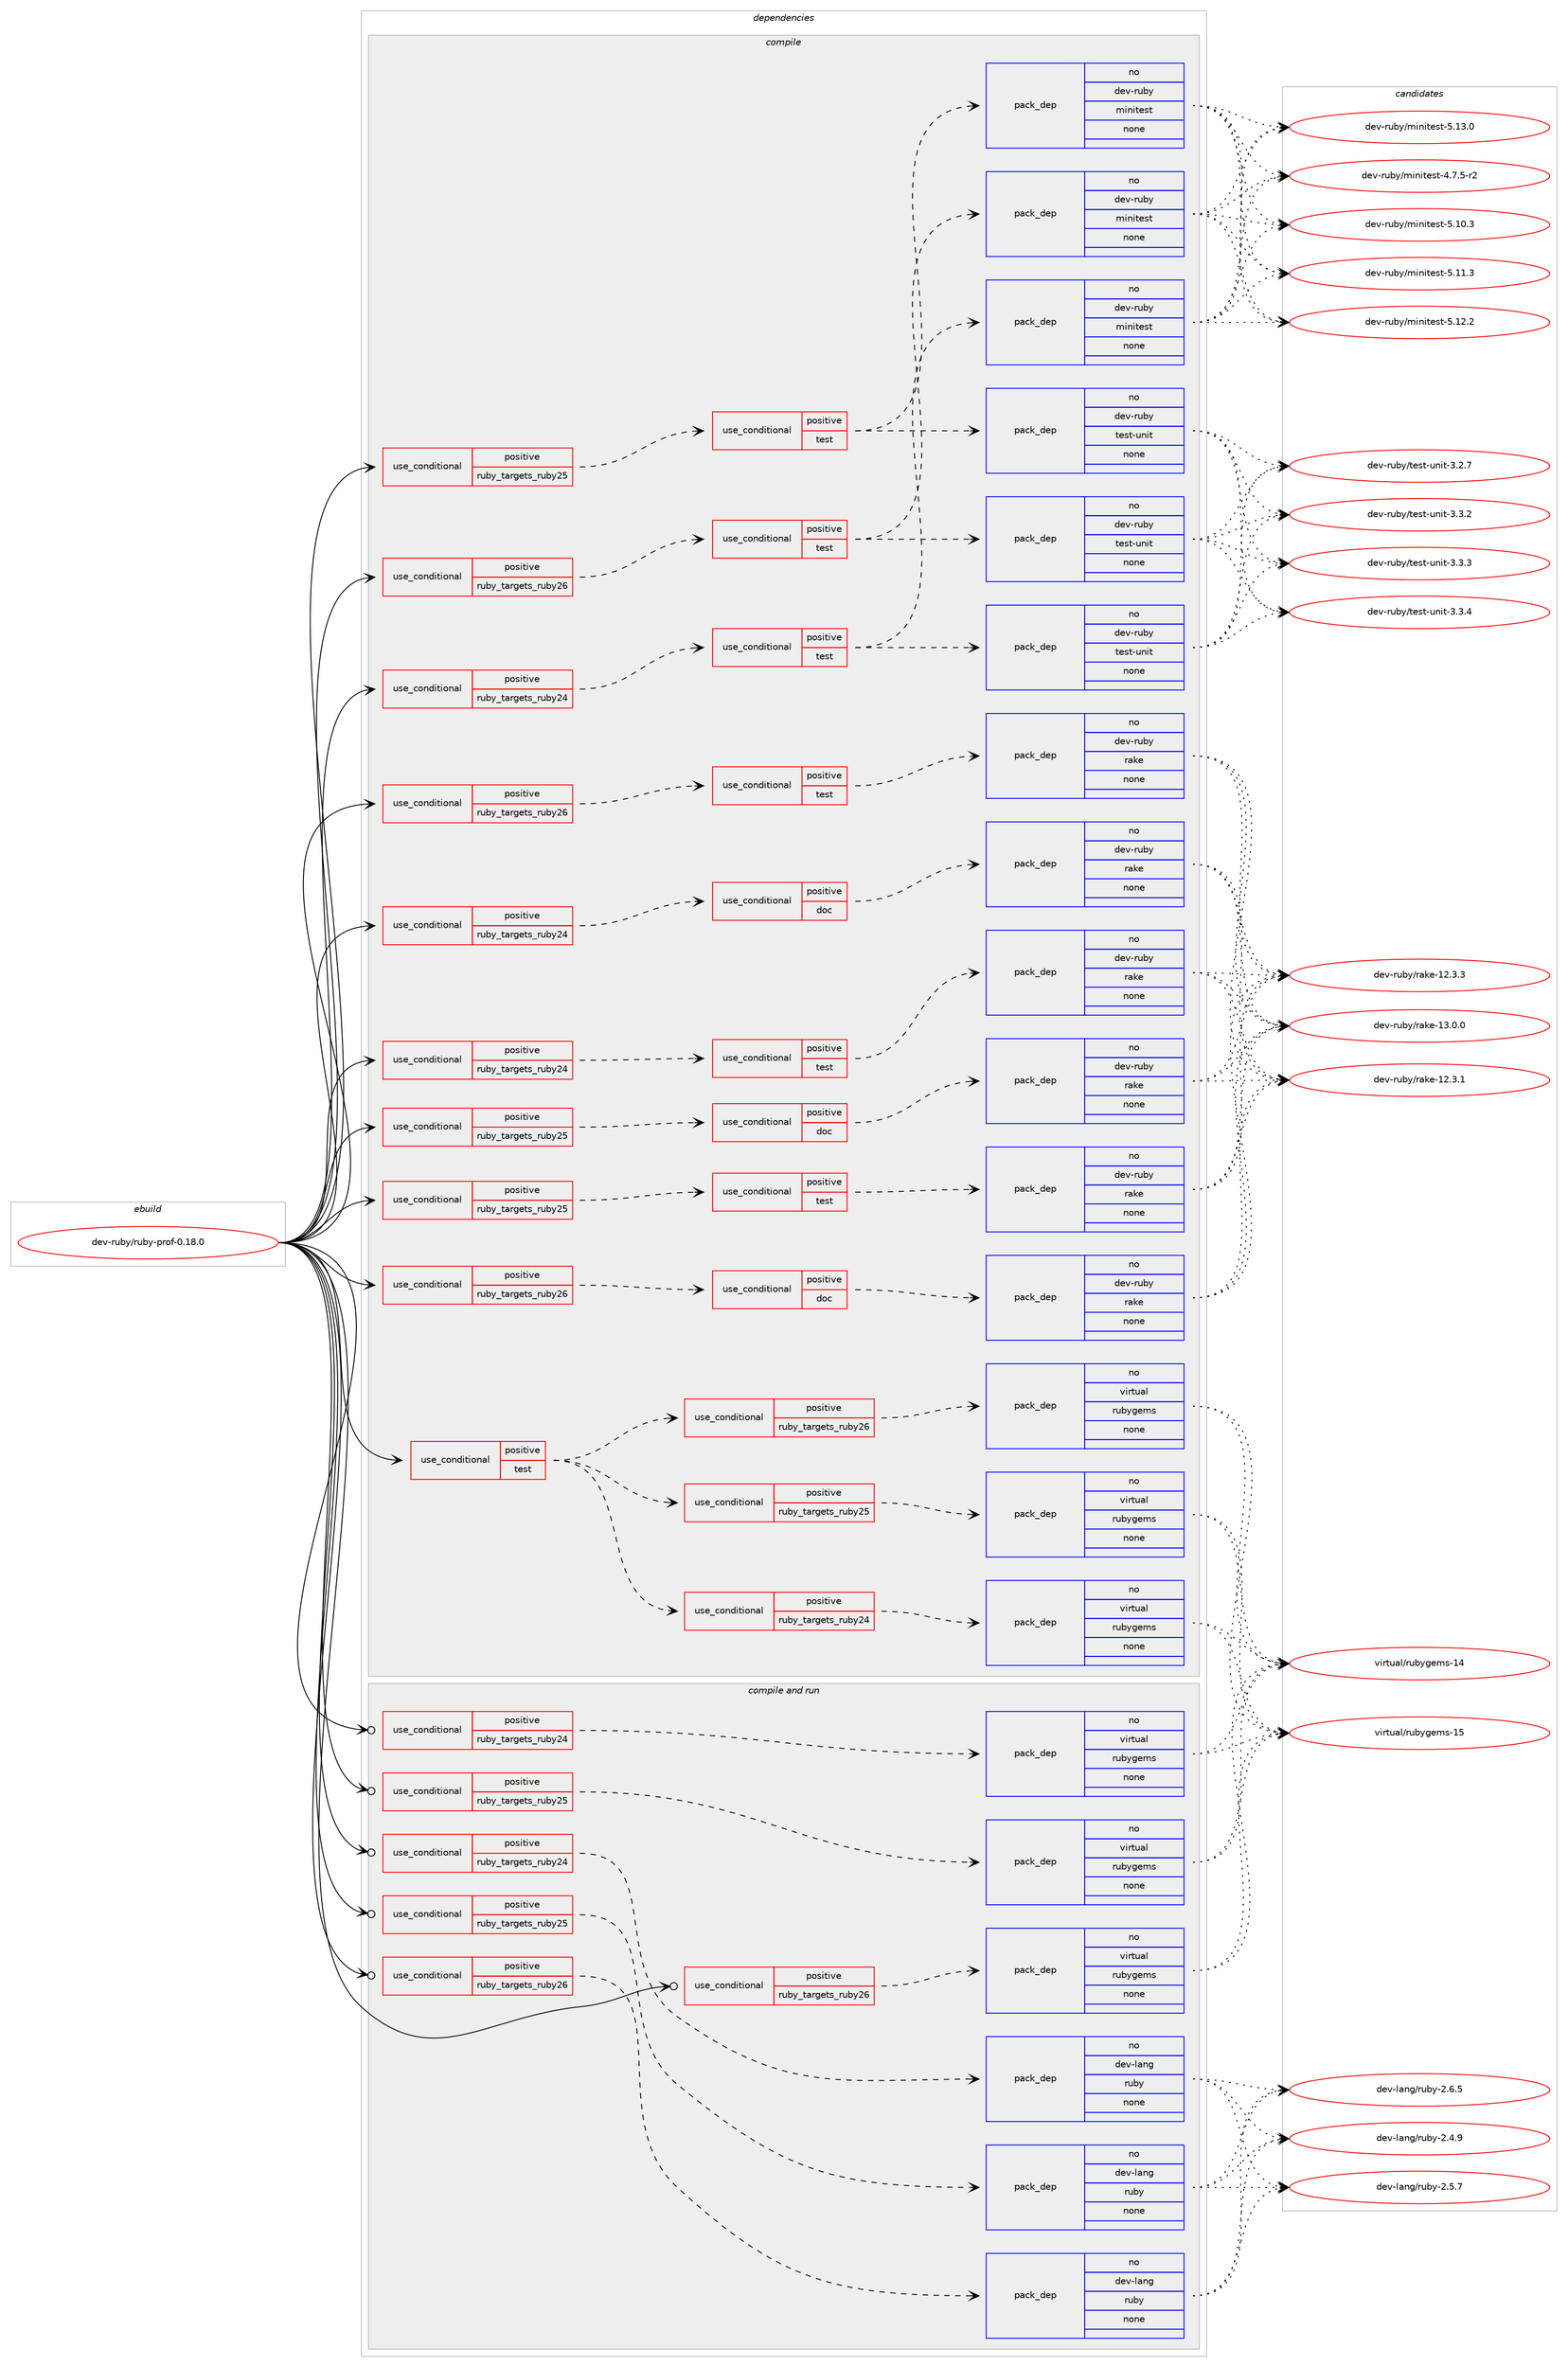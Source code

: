 digraph prolog {

# *************
# Graph options
# *************

newrank=true;
concentrate=true;
compound=true;
graph [rankdir=LR,fontname=Helvetica,fontsize=10,ranksep=1.5];#, ranksep=2.5, nodesep=0.2];
edge  [arrowhead=vee];
node  [fontname=Helvetica,fontsize=10];

# **********
# The ebuild
# **********

subgraph cluster_leftcol {
color=gray;
rank=same;
label=<<i>ebuild</i>>;
id [label="dev-ruby/ruby-prof-0.18.0", color=red, width=4, href="../dev-ruby/ruby-prof-0.18.0.svg"];
}

# ****************
# The dependencies
# ****************

subgraph cluster_midcol {
color=gray;
label=<<i>dependencies</i>>;
subgraph cluster_compile {
fillcolor="#eeeeee";
style=filled;
label=<<i>compile</i>>;
subgraph cond176063 {
dependency712698 [label=<<TABLE BORDER="0" CELLBORDER="1" CELLSPACING="0" CELLPADDING="4"><TR><TD ROWSPAN="3" CELLPADDING="10">use_conditional</TD></TR><TR><TD>positive</TD></TR><TR><TD>ruby_targets_ruby24</TD></TR></TABLE>>, shape=none, color=red];
subgraph cond176064 {
dependency712699 [label=<<TABLE BORDER="0" CELLBORDER="1" CELLSPACING="0" CELLPADDING="4"><TR><TD ROWSPAN="3" CELLPADDING="10">use_conditional</TD></TR><TR><TD>positive</TD></TR><TR><TD>doc</TD></TR></TABLE>>, shape=none, color=red];
subgraph pack524605 {
dependency712700 [label=<<TABLE BORDER="0" CELLBORDER="1" CELLSPACING="0" CELLPADDING="4" WIDTH="220"><TR><TD ROWSPAN="6" CELLPADDING="30">pack_dep</TD></TR><TR><TD WIDTH="110">no</TD></TR><TR><TD>dev-ruby</TD></TR><TR><TD>rake</TD></TR><TR><TD>none</TD></TR><TR><TD></TD></TR></TABLE>>, shape=none, color=blue];
}
dependency712699:e -> dependency712700:w [weight=20,style="dashed",arrowhead="vee"];
}
dependency712698:e -> dependency712699:w [weight=20,style="dashed",arrowhead="vee"];
}
id:e -> dependency712698:w [weight=20,style="solid",arrowhead="vee"];
subgraph cond176065 {
dependency712701 [label=<<TABLE BORDER="0" CELLBORDER="1" CELLSPACING="0" CELLPADDING="4"><TR><TD ROWSPAN="3" CELLPADDING="10">use_conditional</TD></TR><TR><TD>positive</TD></TR><TR><TD>ruby_targets_ruby24</TD></TR></TABLE>>, shape=none, color=red];
subgraph cond176066 {
dependency712702 [label=<<TABLE BORDER="0" CELLBORDER="1" CELLSPACING="0" CELLPADDING="4"><TR><TD ROWSPAN="3" CELLPADDING="10">use_conditional</TD></TR><TR><TD>positive</TD></TR><TR><TD>test</TD></TR></TABLE>>, shape=none, color=red];
subgraph pack524606 {
dependency712703 [label=<<TABLE BORDER="0" CELLBORDER="1" CELLSPACING="0" CELLPADDING="4" WIDTH="220"><TR><TD ROWSPAN="6" CELLPADDING="30">pack_dep</TD></TR><TR><TD WIDTH="110">no</TD></TR><TR><TD>dev-ruby</TD></TR><TR><TD>rake</TD></TR><TR><TD>none</TD></TR><TR><TD></TD></TR></TABLE>>, shape=none, color=blue];
}
dependency712702:e -> dependency712703:w [weight=20,style="dashed",arrowhead="vee"];
}
dependency712701:e -> dependency712702:w [weight=20,style="dashed",arrowhead="vee"];
}
id:e -> dependency712701:w [weight=20,style="solid",arrowhead="vee"];
subgraph cond176067 {
dependency712704 [label=<<TABLE BORDER="0" CELLBORDER="1" CELLSPACING="0" CELLPADDING="4"><TR><TD ROWSPAN="3" CELLPADDING="10">use_conditional</TD></TR><TR><TD>positive</TD></TR><TR><TD>ruby_targets_ruby24</TD></TR></TABLE>>, shape=none, color=red];
subgraph cond176068 {
dependency712705 [label=<<TABLE BORDER="0" CELLBORDER="1" CELLSPACING="0" CELLPADDING="4"><TR><TD ROWSPAN="3" CELLPADDING="10">use_conditional</TD></TR><TR><TD>positive</TD></TR><TR><TD>test</TD></TR></TABLE>>, shape=none, color=red];
subgraph pack524607 {
dependency712706 [label=<<TABLE BORDER="0" CELLBORDER="1" CELLSPACING="0" CELLPADDING="4" WIDTH="220"><TR><TD ROWSPAN="6" CELLPADDING="30">pack_dep</TD></TR><TR><TD WIDTH="110">no</TD></TR><TR><TD>dev-ruby</TD></TR><TR><TD>test-unit</TD></TR><TR><TD>none</TD></TR><TR><TD></TD></TR></TABLE>>, shape=none, color=blue];
}
dependency712705:e -> dependency712706:w [weight=20,style="dashed",arrowhead="vee"];
subgraph pack524608 {
dependency712707 [label=<<TABLE BORDER="0" CELLBORDER="1" CELLSPACING="0" CELLPADDING="4" WIDTH="220"><TR><TD ROWSPAN="6" CELLPADDING="30">pack_dep</TD></TR><TR><TD WIDTH="110">no</TD></TR><TR><TD>dev-ruby</TD></TR><TR><TD>minitest</TD></TR><TR><TD>none</TD></TR><TR><TD></TD></TR></TABLE>>, shape=none, color=blue];
}
dependency712705:e -> dependency712707:w [weight=20,style="dashed",arrowhead="vee"];
}
dependency712704:e -> dependency712705:w [weight=20,style="dashed",arrowhead="vee"];
}
id:e -> dependency712704:w [weight=20,style="solid",arrowhead="vee"];
subgraph cond176069 {
dependency712708 [label=<<TABLE BORDER="0" CELLBORDER="1" CELLSPACING="0" CELLPADDING="4"><TR><TD ROWSPAN="3" CELLPADDING="10">use_conditional</TD></TR><TR><TD>positive</TD></TR><TR><TD>ruby_targets_ruby25</TD></TR></TABLE>>, shape=none, color=red];
subgraph cond176070 {
dependency712709 [label=<<TABLE BORDER="0" CELLBORDER="1" CELLSPACING="0" CELLPADDING="4"><TR><TD ROWSPAN="3" CELLPADDING="10">use_conditional</TD></TR><TR><TD>positive</TD></TR><TR><TD>doc</TD></TR></TABLE>>, shape=none, color=red];
subgraph pack524609 {
dependency712710 [label=<<TABLE BORDER="0" CELLBORDER="1" CELLSPACING="0" CELLPADDING="4" WIDTH="220"><TR><TD ROWSPAN="6" CELLPADDING="30">pack_dep</TD></TR><TR><TD WIDTH="110">no</TD></TR><TR><TD>dev-ruby</TD></TR><TR><TD>rake</TD></TR><TR><TD>none</TD></TR><TR><TD></TD></TR></TABLE>>, shape=none, color=blue];
}
dependency712709:e -> dependency712710:w [weight=20,style="dashed",arrowhead="vee"];
}
dependency712708:e -> dependency712709:w [weight=20,style="dashed",arrowhead="vee"];
}
id:e -> dependency712708:w [weight=20,style="solid",arrowhead="vee"];
subgraph cond176071 {
dependency712711 [label=<<TABLE BORDER="0" CELLBORDER="1" CELLSPACING="0" CELLPADDING="4"><TR><TD ROWSPAN="3" CELLPADDING="10">use_conditional</TD></TR><TR><TD>positive</TD></TR><TR><TD>ruby_targets_ruby25</TD></TR></TABLE>>, shape=none, color=red];
subgraph cond176072 {
dependency712712 [label=<<TABLE BORDER="0" CELLBORDER="1" CELLSPACING="0" CELLPADDING="4"><TR><TD ROWSPAN="3" CELLPADDING="10">use_conditional</TD></TR><TR><TD>positive</TD></TR><TR><TD>test</TD></TR></TABLE>>, shape=none, color=red];
subgraph pack524610 {
dependency712713 [label=<<TABLE BORDER="0" CELLBORDER="1" CELLSPACING="0" CELLPADDING="4" WIDTH="220"><TR><TD ROWSPAN="6" CELLPADDING="30">pack_dep</TD></TR><TR><TD WIDTH="110">no</TD></TR><TR><TD>dev-ruby</TD></TR><TR><TD>rake</TD></TR><TR><TD>none</TD></TR><TR><TD></TD></TR></TABLE>>, shape=none, color=blue];
}
dependency712712:e -> dependency712713:w [weight=20,style="dashed",arrowhead="vee"];
}
dependency712711:e -> dependency712712:w [weight=20,style="dashed",arrowhead="vee"];
}
id:e -> dependency712711:w [weight=20,style="solid",arrowhead="vee"];
subgraph cond176073 {
dependency712714 [label=<<TABLE BORDER="0" CELLBORDER="1" CELLSPACING="0" CELLPADDING="4"><TR><TD ROWSPAN="3" CELLPADDING="10">use_conditional</TD></TR><TR><TD>positive</TD></TR><TR><TD>ruby_targets_ruby25</TD></TR></TABLE>>, shape=none, color=red];
subgraph cond176074 {
dependency712715 [label=<<TABLE BORDER="0" CELLBORDER="1" CELLSPACING="0" CELLPADDING="4"><TR><TD ROWSPAN="3" CELLPADDING="10">use_conditional</TD></TR><TR><TD>positive</TD></TR><TR><TD>test</TD></TR></TABLE>>, shape=none, color=red];
subgraph pack524611 {
dependency712716 [label=<<TABLE BORDER="0" CELLBORDER="1" CELLSPACING="0" CELLPADDING="4" WIDTH="220"><TR><TD ROWSPAN="6" CELLPADDING="30">pack_dep</TD></TR><TR><TD WIDTH="110">no</TD></TR><TR><TD>dev-ruby</TD></TR><TR><TD>test-unit</TD></TR><TR><TD>none</TD></TR><TR><TD></TD></TR></TABLE>>, shape=none, color=blue];
}
dependency712715:e -> dependency712716:w [weight=20,style="dashed",arrowhead="vee"];
subgraph pack524612 {
dependency712717 [label=<<TABLE BORDER="0" CELLBORDER="1" CELLSPACING="0" CELLPADDING="4" WIDTH="220"><TR><TD ROWSPAN="6" CELLPADDING="30">pack_dep</TD></TR><TR><TD WIDTH="110">no</TD></TR><TR><TD>dev-ruby</TD></TR><TR><TD>minitest</TD></TR><TR><TD>none</TD></TR><TR><TD></TD></TR></TABLE>>, shape=none, color=blue];
}
dependency712715:e -> dependency712717:w [weight=20,style="dashed",arrowhead="vee"];
}
dependency712714:e -> dependency712715:w [weight=20,style="dashed",arrowhead="vee"];
}
id:e -> dependency712714:w [weight=20,style="solid",arrowhead="vee"];
subgraph cond176075 {
dependency712718 [label=<<TABLE BORDER="0" CELLBORDER="1" CELLSPACING="0" CELLPADDING="4"><TR><TD ROWSPAN="3" CELLPADDING="10">use_conditional</TD></TR><TR><TD>positive</TD></TR><TR><TD>ruby_targets_ruby26</TD></TR></TABLE>>, shape=none, color=red];
subgraph cond176076 {
dependency712719 [label=<<TABLE BORDER="0" CELLBORDER="1" CELLSPACING="0" CELLPADDING="4"><TR><TD ROWSPAN="3" CELLPADDING="10">use_conditional</TD></TR><TR><TD>positive</TD></TR><TR><TD>doc</TD></TR></TABLE>>, shape=none, color=red];
subgraph pack524613 {
dependency712720 [label=<<TABLE BORDER="0" CELLBORDER="1" CELLSPACING="0" CELLPADDING="4" WIDTH="220"><TR><TD ROWSPAN="6" CELLPADDING="30">pack_dep</TD></TR><TR><TD WIDTH="110">no</TD></TR><TR><TD>dev-ruby</TD></TR><TR><TD>rake</TD></TR><TR><TD>none</TD></TR><TR><TD></TD></TR></TABLE>>, shape=none, color=blue];
}
dependency712719:e -> dependency712720:w [weight=20,style="dashed",arrowhead="vee"];
}
dependency712718:e -> dependency712719:w [weight=20,style="dashed",arrowhead="vee"];
}
id:e -> dependency712718:w [weight=20,style="solid",arrowhead="vee"];
subgraph cond176077 {
dependency712721 [label=<<TABLE BORDER="0" CELLBORDER="1" CELLSPACING="0" CELLPADDING="4"><TR><TD ROWSPAN="3" CELLPADDING="10">use_conditional</TD></TR><TR><TD>positive</TD></TR><TR><TD>ruby_targets_ruby26</TD></TR></TABLE>>, shape=none, color=red];
subgraph cond176078 {
dependency712722 [label=<<TABLE BORDER="0" CELLBORDER="1" CELLSPACING="0" CELLPADDING="4"><TR><TD ROWSPAN="3" CELLPADDING="10">use_conditional</TD></TR><TR><TD>positive</TD></TR><TR><TD>test</TD></TR></TABLE>>, shape=none, color=red];
subgraph pack524614 {
dependency712723 [label=<<TABLE BORDER="0" CELLBORDER="1" CELLSPACING="0" CELLPADDING="4" WIDTH="220"><TR><TD ROWSPAN="6" CELLPADDING="30">pack_dep</TD></TR><TR><TD WIDTH="110">no</TD></TR><TR><TD>dev-ruby</TD></TR><TR><TD>rake</TD></TR><TR><TD>none</TD></TR><TR><TD></TD></TR></TABLE>>, shape=none, color=blue];
}
dependency712722:e -> dependency712723:w [weight=20,style="dashed",arrowhead="vee"];
}
dependency712721:e -> dependency712722:w [weight=20,style="dashed",arrowhead="vee"];
}
id:e -> dependency712721:w [weight=20,style="solid",arrowhead="vee"];
subgraph cond176079 {
dependency712724 [label=<<TABLE BORDER="0" CELLBORDER="1" CELLSPACING="0" CELLPADDING="4"><TR><TD ROWSPAN="3" CELLPADDING="10">use_conditional</TD></TR><TR><TD>positive</TD></TR><TR><TD>ruby_targets_ruby26</TD></TR></TABLE>>, shape=none, color=red];
subgraph cond176080 {
dependency712725 [label=<<TABLE BORDER="0" CELLBORDER="1" CELLSPACING="0" CELLPADDING="4"><TR><TD ROWSPAN="3" CELLPADDING="10">use_conditional</TD></TR><TR><TD>positive</TD></TR><TR><TD>test</TD></TR></TABLE>>, shape=none, color=red];
subgraph pack524615 {
dependency712726 [label=<<TABLE BORDER="0" CELLBORDER="1" CELLSPACING="0" CELLPADDING="4" WIDTH="220"><TR><TD ROWSPAN="6" CELLPADDING="30">pack_dep</TD></TR><TR><TD WIDTH="110">no</TD></TR><TR><TD>dev-ruby</TD></TR><TR><TD>test-unit</TD></TR><TR><TD>none</TD></TR><TR><TD></TD></TR></TABLE>>, shape=none, color=blue];
}
dependency712725:e -> dependency712726:w [weight=20,style="dashed",arrowhead="vee"];
subgraph pack524616 {
dependency712727 [label=<<TABLE BORDER="0" CELLBORDER="1" CELLSPACING="0" CELLPADDING="4" WIDTH="220"><TR><TD ROWSPAN="6" CELLPADDING="30">pack_dep</TD></TR><TR><TD WIDTH="110">no</TD></TR><TR><TD>dev-ruby</TD></TR><TR><TD>minitest</TD></TR><TR><TD>none</TD></TR><TR><TD></TD></TR></TABLE>>, shape=none, color=blue];
}
dependency712725:e -> dependency712727:w [weight=20,style="dashed",arrowhead="vee"];
}
dependency712724:e -> dependency712725:w [weight=20,style="dashed",arrowhead="vee"];
}
id:e -> dependency712724:w [weight=20,style="solid",arrowhead="vee"];
subgraph cond176081 {
dependency712728 [label=<<TABLE BORDER="0" CELLBORDER="1" CELLSPACING="0" CELLPADDING="4"><TR><TD ROWSPAN="3" CELLPADDING="10">use_conditional</TD></TR><TR><TD>positive</TD></TR><TR><TD>test</TD></TR></TABLE>>, shape=none, color=red];
subgraph cond176082 {
dependency712729 [label=<<TABLE BORDER="0" CELLBORDER="1" CELLSPACING="0" CELLPADDING="4"><TR><TD ROWSPAN="3" CELLPADDING="10">use_conditional</TD></TR><TR><TD>positive</TD></TR><TR><TD>ruby_targets_ruby24</TD></TR></TABLE>>, shape=none, color=red];
subgraph pack524617 {
dependency712730 [label=<<TABLE BORDER="0" CELLBORDER="1" CELLSPACING="0" CELLPADDING="4" WIDTH="220"><TR><TD ROWSPAN="6" CELLPADDING="30">pack_dep</TD></TR><TR><TD WIDTH="110">no</TD></TR><TR><TD>virtual</TD></TR><TR><TD>rubygems</TD></TR><TR><TD>none</TD></TR><TR><TD></TD></TR></TABLE>>, shape=none, color=blue];
}
dependency712729:e -> dependency712730:w [weight=20,style="dashed",arrowhead="vee"];
}
dependency712728:e -> dependency712729:w [weight=20,style="dashed",arrowhead="vee"];
subgraph cond176083 {
dependency712731 [label=<<TABLE BORDER="0" CELLBORDER="1" CELLSPACING="0" CELLPADDING="4"><TR><TD ROWSPAN="3" CELLPADDING="10">use_conditional</TD></TR><TR><TD>positive</TD></TR><TR><TD>ruby_targets_ruby25</TD></TR></TABLE>>, shape=none, color=red];
subgraph pack524618 {
dependency712732 [label=<<TABLE BORDER="0" CELLBORDER="1" CELLSPACING="0" CELLPADDING="4" WIDTH="220"><TR><TD ROWSPAN="6" CELLPADDING="30">pack_dep</TD></TR><TR><TD WIDTH="110">no</TD></TR><TR><TD>virtual</TD></TR><TR><TD>rubygems</TD></TR><TR><TD>none</TD></TR><TR><TD></TD></TR></TABLE>>, shape=none, color=blue];
}
dependency712731:e -> dependency712732:w [weight=20,style="dashed",arrowhead="vee"];
}
dependency712728:e -> dependency712731:w [weight=20,style="dashed",arrowhead="vee"];
subgraph cond176084 {
dependency712733 [label=<<TABLE BORDER="0" CELLBORDER="1" CELLSPACING="0" CELLPADDING="4"><TR><TD ROWSPAN="3" CELLPADDING="10">use_conditional</TD></TR><TR><TD>positive</TD></TR><TR><TD>ruby_targets_ruby26</TD></TR></TABLE>>, shape=none, color=red];
subgraph pack524619 {
dependency712734 [label=<<TABLE BORDER="0" CELLBORDER="1" CELLSPACING="0" CELLPADDING="4" WIDTH="220"><TR><TD ROWSPAN="6" CELLPADDING="30">pack_dep</TD></TR><TR><TD WIDTH="110">no</TD></TR><TR><TD>virtual</TD></TR><TR><TD>rubygems</TD></TR><TR><TD>none</TD></TR><TR><TD></TD></TR></TABLE>>, shape=none, color=blue];
}
dependency712733:e -> dependency712734:w [weight=20,style="dashed",arrowhead="vee"];
}
dependency712728:e -> dependency712733:w [weight=20,style="dashed",arrowhead="vee"];
}
id:e -> dependency712728:w [weight=20,style="solid",arrowhead="vee"];
}
subgraph cluster_compileandrun {
fillcolor="#eeeeee";
style=filled;
label=<<i>compile and run</i>>;
subgraph cond176085 {
dependency712735 [label=<<TABLE BORDER="0" CELLBORDER="1" CELLSPACING="0" CELLPADDING="4"><TR><TD ROWSPAN="3" CELLPADDING="10">use_conditional</TD></TR><TR><TD>positive</TD></TR><TR><TD>ruby_targets_ruby24</TD></TR></TABLE>>, shape=none, color=red];
subgraph pack524620 {
dependency712736 [label=<<TABLE BORDER="0" CELLBORDER="1" CELLSPACING="0" CELLPADDING="4" WIDTH="220"><TR><TD ROWSPAN="6" CELLPADDING="30">pack_dep</TD></TR><TR><TD WIDTH="110">no</TD></TR><TR><TD>dev-lang</TD></TR><TR><TD>ruby</TD></TR><TR><TD>none</TD></TR><TR><TD></TD></TR></TABLE>>, shape=none, color=blue];
}
dependency712735:e -> dependency712736:w [weight=20,style="dashed",arrowhead="vee"];
}
id:e -> dependency712735:w [weight=20,style="solid",arrowhead="odotvee"];
subgraph cond176086 {
dependency712737 [label=<<TABLE BORDER="0" CELLBORDER="1" CELLSPACING="0" CELLPADDING="4"><TR><TD ROWSPAN="3" CELLPADDING="10">use_conditional</TD></TR><TR><TD>positive</TD></TR><TR><TD>ruby_targets_ruby24</TD></TR></TABLE>>, shape=none, color=red];
subgraph pack524621 {
dependency712738 [label=<<TABLE BORDER="0" CELLBORDER="1" CELLSPACING="0" CELLPADDING="4" WIDTH="220"><TR><TD ROWSPAN="6" CELLPADDING="30">pack_dep</TD></TR><TR><TD WIDTH="110">no</TD></TR><TR><TD>virtual</TD></TR><TR><TD>rubygems</TD></TR><TR><TD>none</TD></TR><TR><TD></TD></TR></TABLE>>, shape=none, color=blue];
}
dependency712737:e -> dependency712738:w [weight=20,style="dashed",arrowhead="vee"];
}
id:e -> dependency712737:w [weight=20,style="solid",arrowhead="odotvee"];
subgraph cond176087 {
dependency712739 [label=<<TABLE BORDER="0" CELLBORDER="1" CELLSPACING="0" CELLPADDING="4"><TR><TD ROWSPAN="3" CELLPADDING="10">use_conditional</TD></TR><TR><TD>positive</TD></TR><TR><TD>ruby_targets_ruby25</TD></TR></TABLE>>, shape=none, color=red];
subgraph pack524622 {
dependency712740 [label=<<TABLE BORDER="0" CELLBORDER="1" CELLSPACING="0" CELLPADDING="4" WIDTH="220"><TR><TD ROWSPAN="6" CELLPADDING="30">pack_dep</TD></TR><TR><TD WIDTH="110">no</TD></TR><TR><TD>dev-lang</TD></TR><TR><TD>ruby</TD></TR><TR><TD>none</TD></TR><TR><TD></TD></TR></TABLE>>, shape=none, color=blue];
}
dependency712739:e -> dependency712740:w [weight=20,style="dashed",arrowhead="vee"];
}
id:e -> dependency712739:w [weight=20,style="solid",arrowhead="odotvee"];
subgraph cond176088 {
dependency712741 [label=<<TABLE BORDER="0" CELLBORDER="1" CELLSPACING="0" CELLPADDING="4"><TR><TD ROWSPAN="3" CELLPADDING="10">use_conditional</TD></TR><TR><TD>positive</TD></TR><TR><TD>ruby_targets_ruby25</TD></TR></TABLE>>, shape=none, color=red];
subgraph pack524623 {
dependency712742 [label=<<TABLE BORDER="0" CELLBORDER="1" CELLSPACING="0" CELLPADDING="4" WIDTH="220"><TR><TD ROWSPAN="6" CELLPADDING="30">pack_dep</TD></TR><TR><TD WIDTH="110">no</TD></TR><TR><TD>virtual</TD></TR><TR><TD>rubygems</TD></TR><TR><TD>none</TD></TR><TR><TD></TD></TR></TABLE>>, shape=none, color=blue];
}
dependency712741:e -> dependency712742:w [weight=20,style="dashed",arrowhead="vee"];
}
id:e -> dependency712741:w [weight=20,style="solid",arrowhead="odotvee"];
subgraph cond176089 {
dependency712743 [label=<<TABLE BORDER="0" CELLBORDER="1" CELLSPACING="0" CELLPADDING="4"><TR><TD ROWSPAN="3" CELLPADDING="10">use_conditional</TD></TR><TR><TD>positive</TD></TR><TR><TD>ruby_targets_ruby26</TD></TR></TABLE>>, shape=none, color=red];
subgraph pack524624 {
dependency712744 [label=<<TABLE BORDER="0" CELLBORDER="1" CELLSPACING="0" CELLPADDING="4" WIDTH="220"><TR><TD ROWSPAN="6" CELLPADDING="30">pack_dep</TD></TR><TR><TD WIDTH="110">no</TD></TR><TR><TD>dev-lang</TD></TR><TR><TD>ruby</TD></TR><TR><TD>none</TD></TR><TR><TD></TD></TR></TABLE>>, shape=none, color=blue];
}
dependency712743:e -> dependency712744:w [weight=20,style="dashed",arrowhead="vee"];
}
id:e -> dependency712743:w [weight=20,style="solid",arrowhead="odotvee"];
subgraph cond176090 {
dependency712745 [label=<<TABLE BORDER="0" CELLBORDER="1" CELLSPACING="0" CELLPADDING="4"><TR><TD ROWSPAN="3" CELLPADDING="10">use_conditional</TD></TR><TR><TD>positive</TD></TR><TR><TD>ruby_targets_ruby26</TD></TR></TABLE>>, shape=none, color=red];
subgraph pack524625 {
dependency712746 [label=<<TABLE BORDER="0" CELLBORDER="1" CELLSPACING="0" CELLPADDING="4" WIDTH="220"><TR><TD ROWSPAN="6" CELLPADDING="30">pack_dep</TD></TR><TR><TD WIDTH="110">no</TD></TR><TR><TD>virtual</TD></TR><TR><TD>rubygems</TD></TR><TR><TD>none</TD></TR><TR><TD></TD></TR></TABLE>>, shape=none, color=blue];
}
dependency712745:e -> dependency712746:w [weight=20,style="dashed",arrowhead="vee"];
}
id:e -> dependency712745:w [weight=20,style="solid",arrowhead="odotvee"];
}
subgraph cluster_run {
fillcolor="#eeeeee";
style=filled;
label=<<i>run</i>>;
}
}

# **************
# The candidates
# **************

subgraph cluster_choices {
rank=same;
color=gray;
label=<<i>candidates</i>>;

subgraph choice524605 {
color=black;
nodesep=1;
choice1001011184511411798121471149710710145495046514649 [label="dev-ruby/rake-12.3.1", color=red, width=4,href="../dev-ruby/rake-12.3.1.svg"];
choice1001011184511411798121471149710710145495046514651 [label="dev-ruby/rake-12.3.3", color=red, width=4,href="../dev-ruby/rake-12.3.3.svg"];
choice1001011184511411798121471149710710145495146484648 [label="dev-ruby/rake-13.0.0", color=red, width=4,href="../dev-ruby/rake-13.0.0.svg"];
dependency712700:e -> choice1001011184511411798121471149710710145495046514649:w [style=dotted,weight="100"];
dependency712700:e -> choice1001011184511411798121471149710710145495046514651:w [style=dotted,weight="100"];
dependency712700:e -> choice1001011184511411798121471149710710145495146484648:w [style=dotted,weight="100"];
}
subgraph choice524606 {
color=black;
nodesep=1;
choice1001011184511411798121471149710710145495046514649 [label="dev-ruby/rake-12.3.1", color=red, width=4,href="../dev-ruby/rake-12.3.1.svg"];
choice1001011184511411798121471149710710145495046514651 [label="dev-ruby/rake-12.3.3", color=red, width=4,href="../dev-ruby/rake-12.3.3.svg"];
choice1001011184511411798121471149710710145495146484648 [label="dev-ruby/rake-13.0.0", color=red, width=4,href="../dev-ruby/rake-13.0.0.svg"];
dependency712703:e -> choice1001011184511411798121471149710710145495046514649:w [style=dotted,weight="100"];
dependency712703:e -> choice1001011184511411798121471149710710145495046514651:w [style=dotted,weight="100"];
dependency712703:e -> choice1001011184511411798121471149710710145495146484648:w [style=dotted,weight="100"];
}
subgraph choice524607 {
color=black;
nodesep=1;
choice10010111845114117981214711610111511645117110105116455146504655 [label="dev-ruby/test-unit-3.2.7", color=red, width=4,href="../dev-ruby/test-unit-3.2.7.svg"];
choice10010111845114117981214711610111511645117110105116455146514650 [label="dev-ruby/test-unit-3.3.2", color=red, width=4,href="../dev-ruby/test-unit-3.3.2.svg"];
choice10010111845114117981214711610111511645117110105116455146514651 [label="dev-ruby/test-unit-3.3.3", color=red, width=4,href="../dev-ruby/test-unit-3.3.3.svg"];
choice10010111845114117981214711610111511645117110105116455146514652 [label="dev-ruby/test-unit-3.3.4", color=red, width=4,href="../dev-ruby/test-unit-3.3.4.svg"];
dependency712706:e -> choice10010111845114117981214711610111511645117110105116455146504655:w [style=dotted,weight="100"];
dependency712706:e -> choice10010111845114117981214711610111511645117110105116455146514650:w [style=dotted,weight="100"];
dependency712706:e -> choice10010111845114117981214711610111511645117110105116455146514651:w [style=dotted,weight="100"];
dependency712706:e -> choice10010111845114117981214711610111511645117110105116455146514652:w [style=dotted,weight="100"];
}
subgraph choice524608 {
color=black;
nodesep=1;
choice1001011184511411798121471091051101051161011151164552465546534511450 [label="dev-ruby/minitest-4.7.5-r2", color=red, width=4,href="../dev-ruby/minitest-4.7.5-r2.svg"];
choice10010111845114117981214710910511010511610111511645534649484651 [label="dev-ruby/minitest-5.10.3", color=red, width=4,href="../dev-ruby/minitest-5.10.3.svg"];
choice10010111845114117981214710910511010511610111511645534649494651 [label="dev-ruby/minitest-5.11.3", color=red, width=4,href="../dev-ruby/minitest-5.11.3.svg"];
choice10010111845114117981214710910511010511610111511645534649504650 [label="dev-ruby/minitest-5.12.2", color=red, width=4,href="../dev-ruby/minitest-5.12.2.svg"];
choice10010111845114117981214710910511010511610111511645534649514648 [label="dev-ruby/minitest-5.13.0", color=red, width=4,href="../dev-ruby/minitest-5.13.0.svg"];
dependency712707:e -> choice1001011184511411798121471091051101051161011151164552465546534511450:w [style=dotted,weight="100"];
dependency712707:e -> choice10010111845114117981214710910511010511610111511645534649484651:w [style=dotted,weight="100"];
dependency712707:e -> choice10010111845114117981214710910511010511610111511645534649494651:w [style=dotted,weight="100"];
dependency712707:e -> choice10010111845114117981214710910511010511610111511645534649504650:w [style=dotted,weight="100"];
dependency712707:e -> choice10010111845114117981214710910511010511610111511645534649514648:w [style=dotted,weight="100"];
}
subgraph choice524609 {
color=black;
nodesep=1;
choice1001011184511411798121471149710710145495046514649 [label="dev-ruby/rake-12.3.1", color=red, width=4,href="../dev-ruby/rake-12.3.1.svg"];
choice1001011184511411798121471149710710145495046514651 [label="dev-ruby/rake-12.3.3", color=red, width=4,href="../dev-ruby/rake-12.3.3.svg"];
choice1001011184511411798121471149710710145495146484648 [label="dev-ruby/rake-13.0.0", color=red, width=4,href="../dev-ruby/rake-13.0.0.svg"];
dependency712710:e -> choice1001011184511411798121471149710710145495046514649:w [style=dotted,weight="100"];
dependency712710:e -> choice1001011184511411798121471149710710145495046514651:w [style=dotted,weight="100"];
dependency712710:e -> choice1001011184511411798121471149710710145495146484648:w [style=dotted,weight="100"];
}
subgraph choice524610 {
color=black;
nodesep=1;
choice1001011184511411798121471149710710145495046514649 [label="dev-ruby/rake-12.3.1", color=red, width=4,href="../dev-ruby/rake-12.3.1.svg"];
choice1001011184511411798121471149710710145495046514651 [label="dev-ruby/rake-12.3.3", color=red, width=4,href="../dev-ruby/rake-12.3.3.svg"];
choice1001011184511411798121471149710710145495146484648 [label="dev-ruby/rake-13.0.0", color=red, width=4,href="../dev-ruby/rake-13.0.0.svg"];
dependency712713:e -> choice1001011184511411798121471149710710145495046514649:w [style=dotted,weight="100"];
dependency712713:e -> choice1001011184511411798121471149710710145495046514651:w [style=dotted,weight="100"];
dependency712713:e -> choice1001011184511411798121471149710710145495146484648:w [style=dotted,weight="100"];
}
subgraph choice524611 {
color=black;
nodesep=1;
choice10010111845114117981214711610111511645117110105116455146504655 [label="dev-ruby/test-unit-3.2.7", color=red, width=4,href="../dev-ruby/test-unit-3.2.7.svg"];
choice10010111845114117981214711610111511645117110105116455146514650 [label="dev-ruby/test-unit-3.3.2", color=red, width=4,href="../dev-ruby/test-unit-3.3.2.svg"];
choice10010111845114117981214711610111511645117110105116455146514651 [label="dev-ruby/test-unit-3.3.3", color=red, width=4,href="../dev-ruby/test-unit-3.3.3.svg"];
choice10010111845114117981214711610111511645117110105116455146514652 [label="dev-ruby/test-unit-3.3.4", color=red, width=4,href="../dev-ruby/test-unit-3.3.4.svg"];
dependency712716:e -> choice10010111845114117981214711610111511645117110105116455146504655:w [style=dotted,weight="100"];
dependency712716:e -> choice10010111845114117981214711610111511645117110105116455146514650:w [style=dotted,weight="100"];
dependency712716:e -> choice10010111845114117981214711610111511645117110105116455146514651:w [style=dotted,weight="100"];
dependency712716:e -> choice10010111845114117981214711610111511645117110105116455146514652:w [style=dotted,weight="100"];
}
subgraph choice524612 {
color=black;
nodesep=1;
choice1001011184511411798121471091051101051161011151164552465546534511450 [label="dev-ruby/minitest-4.7.5-r2", color=red, width=4,href="../dev-ruby/minitest-4.7.5-r2.svg"];
choice10010111845114117981214710910511010511610111511645534649484651 [label="dev-ruby/minitest-5.10.3", color=red, width=4,href="../dev-ruby/minitest-5.10.3.svg"];
choice10010111845114117981214710910511010511610111511645534649494651 [label="dev-ruby/minitest-5.11.3", color=red, width=4,href="../dev-ruby/minitest-5.11.3.svg"];
choice10010111845114117981214710910511010511610111511645534649504650 [label="dev-ruby/minitest-5.12.2", color=red, width=4,href="../dev-ruby/minitest-5.12.2.svg"];
choice10010111845114117981214710910511010511610111511645534649514648 [label="dev-ruby/minitest-5.13.0", color=red, width=4,href="../dev-ruby/minitest-5.13.0.svg"];
dependency712717:e -> choice1001011184511411798121471091051101051161011151164552465546534511450:w [style=dotted,weight="100"];
dependency712717:e -> choice10010111845114117981214710910511010511610111511645534649484651:w [style=dotted,weight="100"];
dependency712717:e -> choice10010111845114117981214710910511010511610111511645534649494651:w [style=dotted,weight="100"];
dependency712717:e -> choice10010111845114117981214710910511010511610111511645534649504650:w [style=dotted,weight="100"];
dependency712717:e -> choice10010111845114117981214710910511010511610111511645534649514648:w [style=dotted,weight="100"];
}
subgraph choice524613 {
color=black;
nodesep=1;
choice1001011184511411798121471149710710145495046514649 [label="dev-ruby/rake-12.3.1", color=red, width=4,href="../dev-ruby/rake-12.3.1.svg"];
choice1001011184511411798121471149710710145495046514651 [label="dev-ruby/rake-12.3.3", color=red, width=4,href="../dev-ruby/rake-12.3.3.svg"];
choice1001011184511411798121471149710710145495146484648 [label="dev-ruby/rake-13.0.0", color=red, width=4,href="../dev-ruby/rake-13.0.0.svg"];
dependency712720:e -> choice1001011184511411798121471149710710145495046514649:w [style=dotted,weight="100"];
dependency712720:e -> choice1001011184511411798121471149710710145495046514651:w [style=dotted,weight="100"];
dependency712720:e -> choice1001011184511411798121471149710710145495146484648:w [style=dotted,weight="100"];
}
subgraph choice524614 {
color=black;
nodesep=1;
choice1001011184511411798121471149710710145495046514649 [label="dev-ruby/rake-12.3.1", color=red, width=4,href="../dev-ruby/rake-12.3.1.svg"];
choice1001011184511411798121471149710710145495046514651 [label="dev-ruby/rake-12.3.3", color=red, width=4,href="../dev-ruby/rake-12.3.3.svg"];
choice1001011184511411798121471149710710145495146484648 [label="dev-ruby/rake-13.0.0", color=red, width=4,href="../dev-ruby/rake-13.0.0.svg"];
dependency712723:e -> choice1001011184511411798121471149710710145495046514649:w [style=dotted,weight="100"];
dependency712723:e -> choice1001011184511411798121471149710710145495046514651:w [style=dotted,weight="100"];
dependency712723:e -> choice1001011184511411798121471149710710145495146484648:w [style=dotted,weight="100"];
}
subgraph choice524615 {
color=black;
nodesep=1;
choice10010111845114117981214711610111511645117110105116455146504655 [label="dev-ruby/test-unit-3.2.7", color=red, width=4,href="../dev-ruby/test-unit-3.2.7.svg"];
choice10010111845114117981214711610111511645117110105116455146514650 [label="dev-ruby/test-unit-3.3.2", color=red, width=4,href="../dev-ruby/test-unit-3.3.2.svg"];
choice10010111845114117981214711610111511645117110105116455146514651 [label="dev-ruby/test-unit-3.3.3", color=red, width=4,href="../dev-ruby/test-unit-3.3.3.svg"];
choice10010111845114117981214711610111511645117110105116455146514652 [label="dev-ruby/test-unit-3.3.4", color=red, width=4,href="../dev-ruby/test-unit-3.3.4.svg"];
dependency712726:e -> choice10010111845114117981214711610111511645117110105116455146504655:w [style=dotted,weight="100"];
dependency712726:e -> choice10010111845114117981214711610111511645117110105116455146514650:w [style=dotted,weight="100"];
dependency712726:e -> choice10010111845114117981214711610111511645117110105116455146514651:w [style=dotted,weight="100"];
dependency712726:e -> choice10010111845114117981214711610111511645117110105116455146514652:w [style=dotted,weight="100"];
}
subgraph choice524616 {
color=black;
nodesep=1;
choice1001011184511411798121471091051101051161011151164552465546534511450 [label="dev-ruby/minitest-4.7.5-r2", color=red, width=4,href="../dev-ruby/minitest-4.7.5-r2.svg"];
choice10010111845114117981214710910511010511610111511645534649484651 [label="dev-ruby/minitest-5.10.3", color=red, width=4,href="../dev-ruby/minitest-5.10.3.svg"];
choice10010111845114117981214710910511010511610111511645534649494651 [label="dev-ruby/minitest-5.11.3", color=red, width=4,href="../dev-ruby/minitest-5.11.3.svg"];
choice10010111845114117981214710910511010511610111511645534649504650 [label="dev-ruby/minitest-5.12.2", color=red, width=4,href="../dev-ruby/minitest-5.12.2.svg"];
choice10010111845114117981214710910511010511610111511645534649514648 [label="dev-ruby/minitest-5.13.0", color=red, width=4,href="../dev-ruby/minitest-5.13.0.svg"];
dependency712727:e -> choice1001011184511411798121471091051101051161011151164552465546534511450:w [style=dotted,weight="100"];
dependency712727:e -> choice10010111845114117981214710910511010511610111511645534649484651:w [style=dotted,weight="100"];
dependency712727:e -> choice10010111845114117981214710910511010511610111511645534649494651:w [style=dotted,weight="100"];
dependency712727:e -> choice10010111845114117981214710910511010511610111511645534649504650:w [style=dotted,weight="100"];
dependency712727:e -> choice10010111845114117981214710910511010511610111511645534649514648:w [style=dotted,weight="100"];
}
subgraph choice524617 {
color=black;
nodesep=1;
choice118105114116117971084711411798121103101109115454952 [label="virtual/rubygems-14", color=red, width=4,href="../virtual/rubygems-14.svg"];
choice118105114116117971084711411798121103101109115454953 [label="virtual/rubygems-15", color=red, width=4,href="../virtual/rubygems-15.svg"];
dependency712730:e -> choice118105114116117971084711411798121103101109115454952:w [style=dotted,weight="100"];
dependency712730:e -> choice118105114116117971084711411798121103101109115454953:w [style=dotted,weight="100"];
}
subgraph choice524618 {
color=black;
nodesep=1;
choice118105114116117971084711411798121103101109115454952 [label="virtual/rubygems-14", color=red, width=4,href="../virtual/rubygems-14.svg"];
choice118105114116117971084711411798121103101109115454953 [label="virtual/rubygems-15", color=red, width=4,href="../virtual/rubygems-15.svg"];
dependency712732:e -> choice118105114116117971084711411798121103101109115454952:w [style=dotted,weight="100"];
dependency712732:e -> choice118105114116117971084711411798121103101109115454953:w [style=dotted,weight="100"];
}
subgraph choice524619 {
color=black;
nodesep=1;
choice118105114116117971084711411798121103101109115454952 [label="virtual/rubygems-14", color=red, width=4,href="../virtual/rubygems-14.svg"];
choice118105114116117971084711411798121103101109115454953 [label="virtual/rubygems-15", color=red, width=4,href="../virtual/rubygems-15.svg"];
dependency712734:e -> choice118105114116117971084711411798121103101109115454952:w [style=dotted,weight="100"];
dependency712734:e -> choice118105114116117971084711411798121103101109115454953:w [style=dotted,weight="100"];
}
subgraph choice524620 {
color=black;
nodesep=1;
choice10010111845108971101034711411798121455046524657 [label="dev-lang/ruby-2.4.9", color=red, width=4,href="../dev-lang/ruby-2.4.9.svg"];
choice10010111845108971101034711411798121455046534655 [label="dev-lang/ruby-2.5.7", color=red, width=4,href="../dev-lang/ruby-2.5.7.svg"];
choice10010111845108971101034711411798121455046544653 [label="dev-lang/ruby-2.6.5", color=red, width=4,href="../dev-lang/ruby-2.6.5.svg"];
dependency712736:e -> choice10010111845108971101034711411798121455046524657:w [style=dotted,weight="100"];
dependency712736:e -> choice10010111845108971101034711411798121455046534655:w [style=dotted,weight="100"];
dependency712736:e -> choice10010111845108971101034711411798121455046544653:w [style=dotted,weight="100"];
}
subgraph choice524621 {
color=black;
nodesep=1;
choice118105114116117971084711411798121103101109115454952 [label="virtual/rubygems-14", color=red, width=4,href="../virtual/rubygems-14.svg"];
choice118105114116117971084711411798121103101109115454953 [label="virtual/rubygems-15", color=red, width=4,href="../virtual/rubygems-15.svg"];
dependency712738:e -> choice118105114116117971084711411798121103101109115454952:w [style=dotted,weight="100"];
dependency712738:e -> choice118105114116117971084711411798121103101109115454953:w [style=dotted,weight="100"];
}
subgraph choice524622 {
color=black;
nodesep=1;
choice10010111845108971101034711411798121455046524657 [label="dev-lang/ruby-2.4.9", color=red, width=4,href="../dev-lang/ruby-2.4.9.svg"];
choice10010111845108971101034711411798121455046534655 [label="dev-lang/ruby-2.5.7", color=red, width=4,href="../dev-lang/ruby-2.5.7.svg"];
choice10010111845108971101034711411798121455046544653 [label="dev-lang/ruby-2.6.5", color=red, width=4,href="../dev-lang/ruby-2.6.5.svg"];
dependency712740:e -> choice10010111845108971101034711411798121455046524657:w [style=dotted,weight="100"];
dependency712740:e -> choice10010111845108971101034711411798121455046534655:w [style=dotted,weight="100"];
dependency712740:e -> choice10010111845108971101034711411798121455046544653:w [style=dotted,weight="100"];
}
subgraph choice524623 {
color=black;
nodesep=1;
choice118105114116117971084711411798121103101109115454952 [label="virtual/rubygems-14", color=red, width=4,href="../virtual/rubygems-14.svg"];
choice118105114116117971084711411798121103101109115454953 [label="virtual/rubygems-15", color=red, width=4,href="../virtual/rubygems-15.svg"];
dependency712742:e -> choice118105114116117971084711411798121103101109115454952:w [style=dotted,weight="100"];
dependency712742:e -> choice118105114116117971084711411798121103101109115454953:w [style=dotted,weight="100"];
}
subgraph choice524624 {
color=black;
nodesep=1;
choice10010111845108971101034711411798121455046524657 [label="dev-lang/ruby-2.4.9", color=red, width=4,href="../dev-lang/ruby-2.4.9.svg"];
choice10010111845108971101034711411798121455046534655 [label="dev-lang/ruby-2.5.7", color=red, width=4,href="../dev-lang/ruby-2.5.7.svg"];
choice10010111845108971101034711411798121455046544653 [label="dev-lang/ruby-2.6.5", color=red, width=4,href="../dev-lang/ruby-2.6.5.svg"];
dependency712744:e -> choice10010111845108971101034711411798121455046524657:w [style=dotted,weight="100"];
dependency712744:e -> choice10010111845108971101034711411798121455046534655:w [style=dotted,weight="100"];
dependency712744:e -> choice10010111845108971101034711411798121455046544653:w [style=dotted,weight="100"];
}
subgraph choice524625 {
color=black;
nodesep=1;
choice118105114116117971084711411798121103101109115454952 [label="virtual/rubygems-14", color=red, width=4,href="../virtual/rubygems-14.svg"];
choice118105114116117971084711411798121103101109115454953 [label="virtual/rubygems-15", color=red, width=4,href="../virtual/rubygems-15.svg"];
dependency712746:e -> choice118105114116117971084711411798121103101109115454952:w [style=dotted,weight="100"];
dependency712746:e -> choice118105114116117971084711411798121103101109115454953:w [style=dotted,weight="100"];
}
}

}
